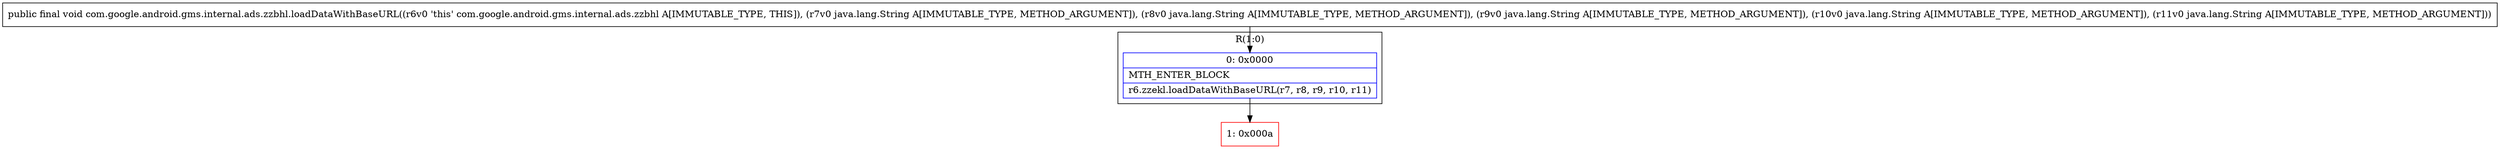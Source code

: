 digraph "CFG forcom.google.android.gms.internal.ads.zzbhl.loadDataWithBaseURL(Ljava\/lang\/String;Ljava\/lang\/String;Ljava\/lang\/String;Ljava\/lang\/String;Ljava\/lang\/String;)V" {
subgraph cluster_Region_1727087378 {
label = "R(1:0)";
node [shape=record,color=blue];
Node_0 [shape=record,label="{0\:\ 0x0000|MTH_ENTER_BLOCK\l|r6.zzekl.loadDataWithBaseURL(r7, r8, r9, r10, r11)\l}"];
}
Node_1 [shape=record,color=red,label="{1\:\ 0x000a}"];
MethodNode[shape=record,label="{public final void com.google.android.gms.internal.ads.zzbhl.loadDataWithBaseURL((r6v0 'this' com.google.android.gms.internal.ads.zzbhl A[IMMUTABLE_TYPE, THIS]), (r7v0 java.lang.String A[IMMUTABLE_TYPE, METHOD_ARGUMENT]), (r8v0 java.lang.String A[IMMUTABLE_TYPE, METHOD_ARGUMENT]), (r9v0 java.lang.String A[IMMUTABLE_TYPE, METHOD_ARGUMENT]), (r10v0 java.lang.String A[IMMUTABLE_TYPE, METHOD_ARGUMENT]), (r11v0 java.lang.String A[IMMUTABLE_TYPE, METHOD_ARGUMENT])) }"];
MethodNode -> Node_0;
Node_0 -> Node_1;
}

